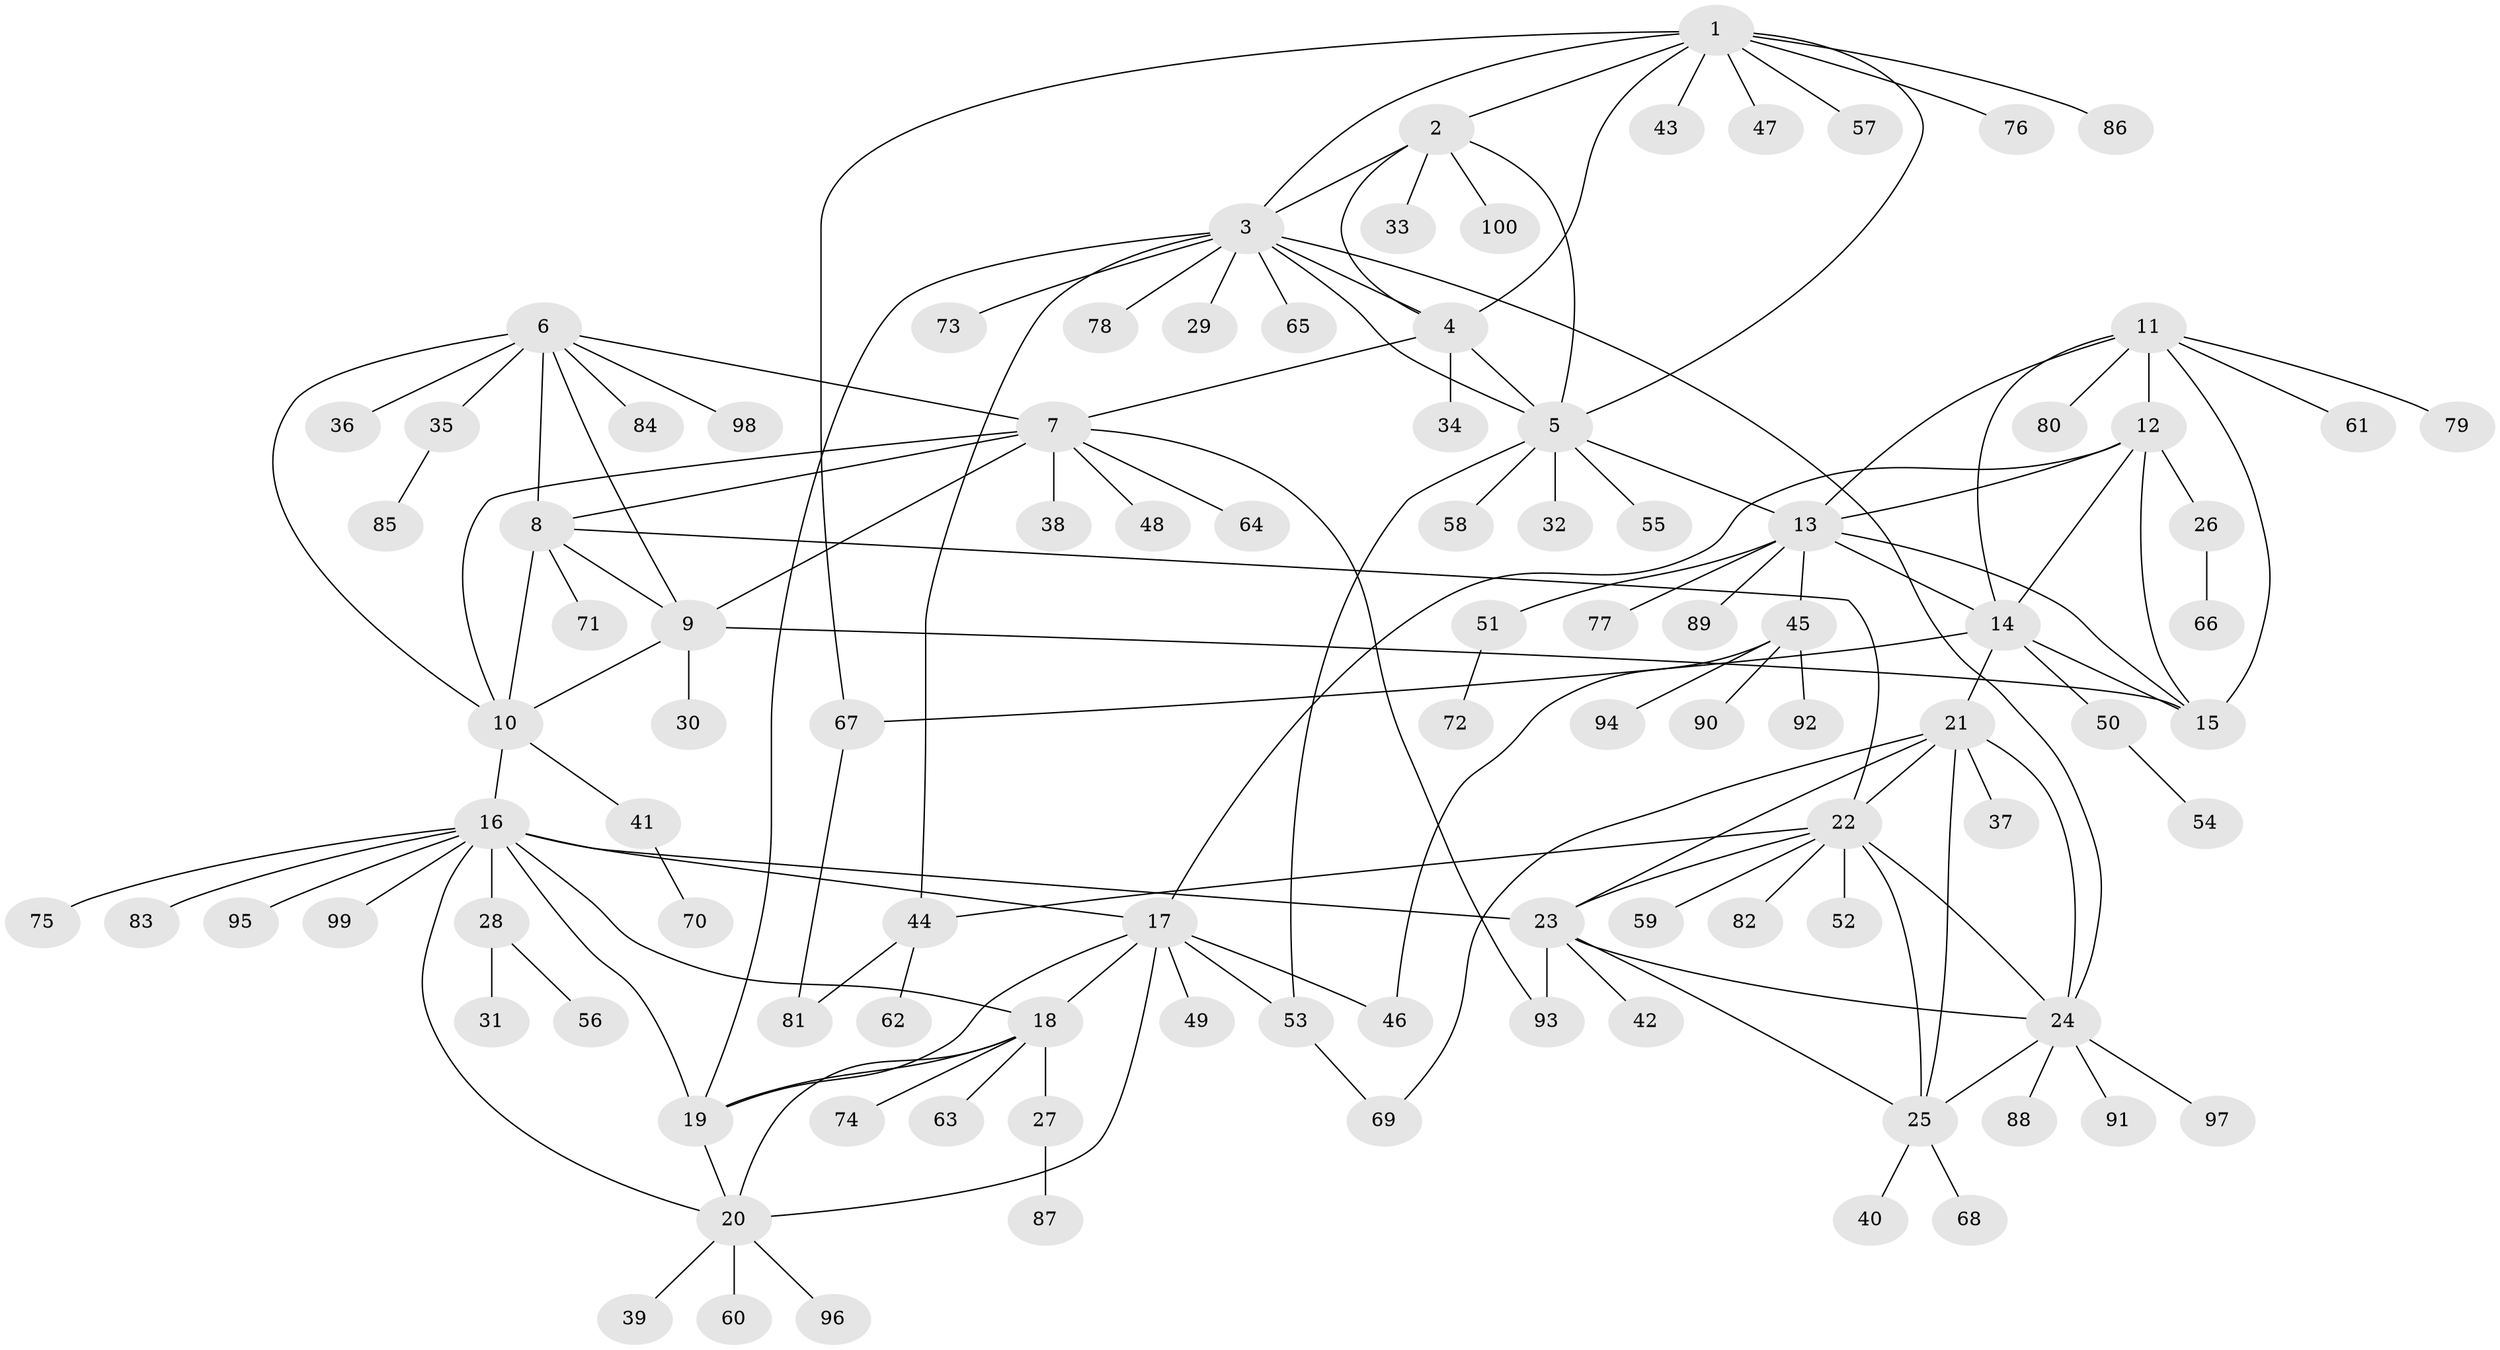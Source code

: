 // Generated by graph-tools (version 1.1) at 2025/11/02/27/25 16:11:30]
// undirected, 100 vertices, 142 edges
graph export_dot {
graph [start="1"]
  node [color=gray90,style=filled];
  1;
  2;
  3;
  4;
  5;
  6;
  7;
  8;
  9;
  10;
  11;
  12;
  13;
  14;
  15;
  16;
  17;
  18;
  19;
  20;
  21;
  22;
  23;
  24;
  25;
  26;
  27;
  28;
  29;
  30;
  31;
  32;
  33;
  34;
  35;
  36;
  37;
  38;
  39;
  40;
  41;
  42;
  43;
  44;
  45;
  46;
  47;
  48;
  49;
  50;
  51;
  52;
  53;
  54;
  55;
  56;
  57;
  58;
  59;
  60;
  61;
  62;
  63;
  64;
  65;
  66;
  67;
  68;
  69;
  70;
  71;
  72;
  73;
  74;
  75;
  76;
  77;
  78;
  79;
  80;
  81;
  82;
  83;
  84;
  85;
  86;
  87;
  88;
  89;
  90;
  91;
  92;
  93;
  94;
  95;
  96;
  97;
  98;
  99;
  100;
  1 -- 2;
  1 -- 3;
  1 -- 4;
  1 -- 5;
  1 -- 43;
  1 -- 47;
  1 -- 57;
  1 -- 67;
  1 -- 76;
  1 -- 86;
  2 -- 3;
  2 -- 4;
  2 -- 5;
  2 -- 33;
  2 -- 100;
  3 -- 4;
  3 -- 5;
  3 -- 19;
  3 -- 24;
  3 -- 29;
  3 -- 44;
  3 -- 65;
  3 -- 73;
  3 -- 78;
  4 -- 5;
  4 -- 7;
  4 -- 34;
  5 -- 13;
  5 -- 32;
  5 -- 53;
  5 -- 55;
  5 -- 58;
  6 -- 7;
  6 -- 8;
  6 -- 9;
  6 -- 10;
  6 -- 35;
  6 -- 36;
  6 -- 84;
  6 -- 98;
  7 -- 8;
  7 -- 9;
  7 -- 10;
  7 -- 38;
  7 -- 48;
  7 -- 64;
  7 -- 93;
  8 -- 9;
  8 -- 10;
  8 -- 22;
  8 -- 71;
  9 -- 10;
  9 -- 15;
  9 -- 30;
  10 -- 16;
  10 -- 41;
  11 -- 12;
  11 -- 13;
  11 -- 14;
  11 -- 15;
  11 -- 61;
  11 -- 79;
  11 -- 80;
  12 -- 13;
  12 -- 14;
  12 -- 15;
  12 -- 17;
  12 -- 26;
  13 -- 14;
  13 -- 15;
  13 -- 45;
  13 -- 51;
  13 -- 77;
  13 -- 89;
  14 -- 15;
  14 -- 21;
  14 -- 50;
  14 -- 67;
  16 -- 17;
  16 -- 18;
  16 -- 19;
  16 -- 20;
  16 -- 23;
  16 -- 28;
  16 -- 75;
  16 -- 83;
  16 -- 95;
  16 -- 99;
  17 -- 18;
  17 -- 19;
  17 -- 20;
  17 -- 46;
  17 -- 49;
  17 -- 53;
  18 -- 19;
  18 -- 20;
  18 -- 27;
  18 -- 63;
  18 -- 74;
  19 -- 20;
  20 -- 39;
  20 -- 60;
  20 -- 96;
  21 -- 22;
  21 -- 23;
  21 -- 24;
  21 -- 25;
  21 -- 37;
  21 -- 69;
  22 -- 23;
  22 -- 24;
  22 -- 25;
  22 -- 44;
  22 -- 52;
  22 -- 59;
  22 -- 82;
  23 -- 24;
  23 -- 25;
  23 -- 42;
  23 -- 93;
  24 -- 25;
  24 -- 88;
  24 -- 91;
  24 -- 97;
  25 -- 40;
  25 -- 68;
  26 -- 66;
  27 -- 87;
  28 -- 31;
  28 -- 56;
  35 -- 85;
  41 -- 70;
  44 -- 62;
  44 -- 81;
  45 -- 46;
  45 -- 90;
  45 -- 92;
  45 -- 94;
  50 -- 54;
  51 -- 72;
  53 -- 69;
  67 -- 81;
}
